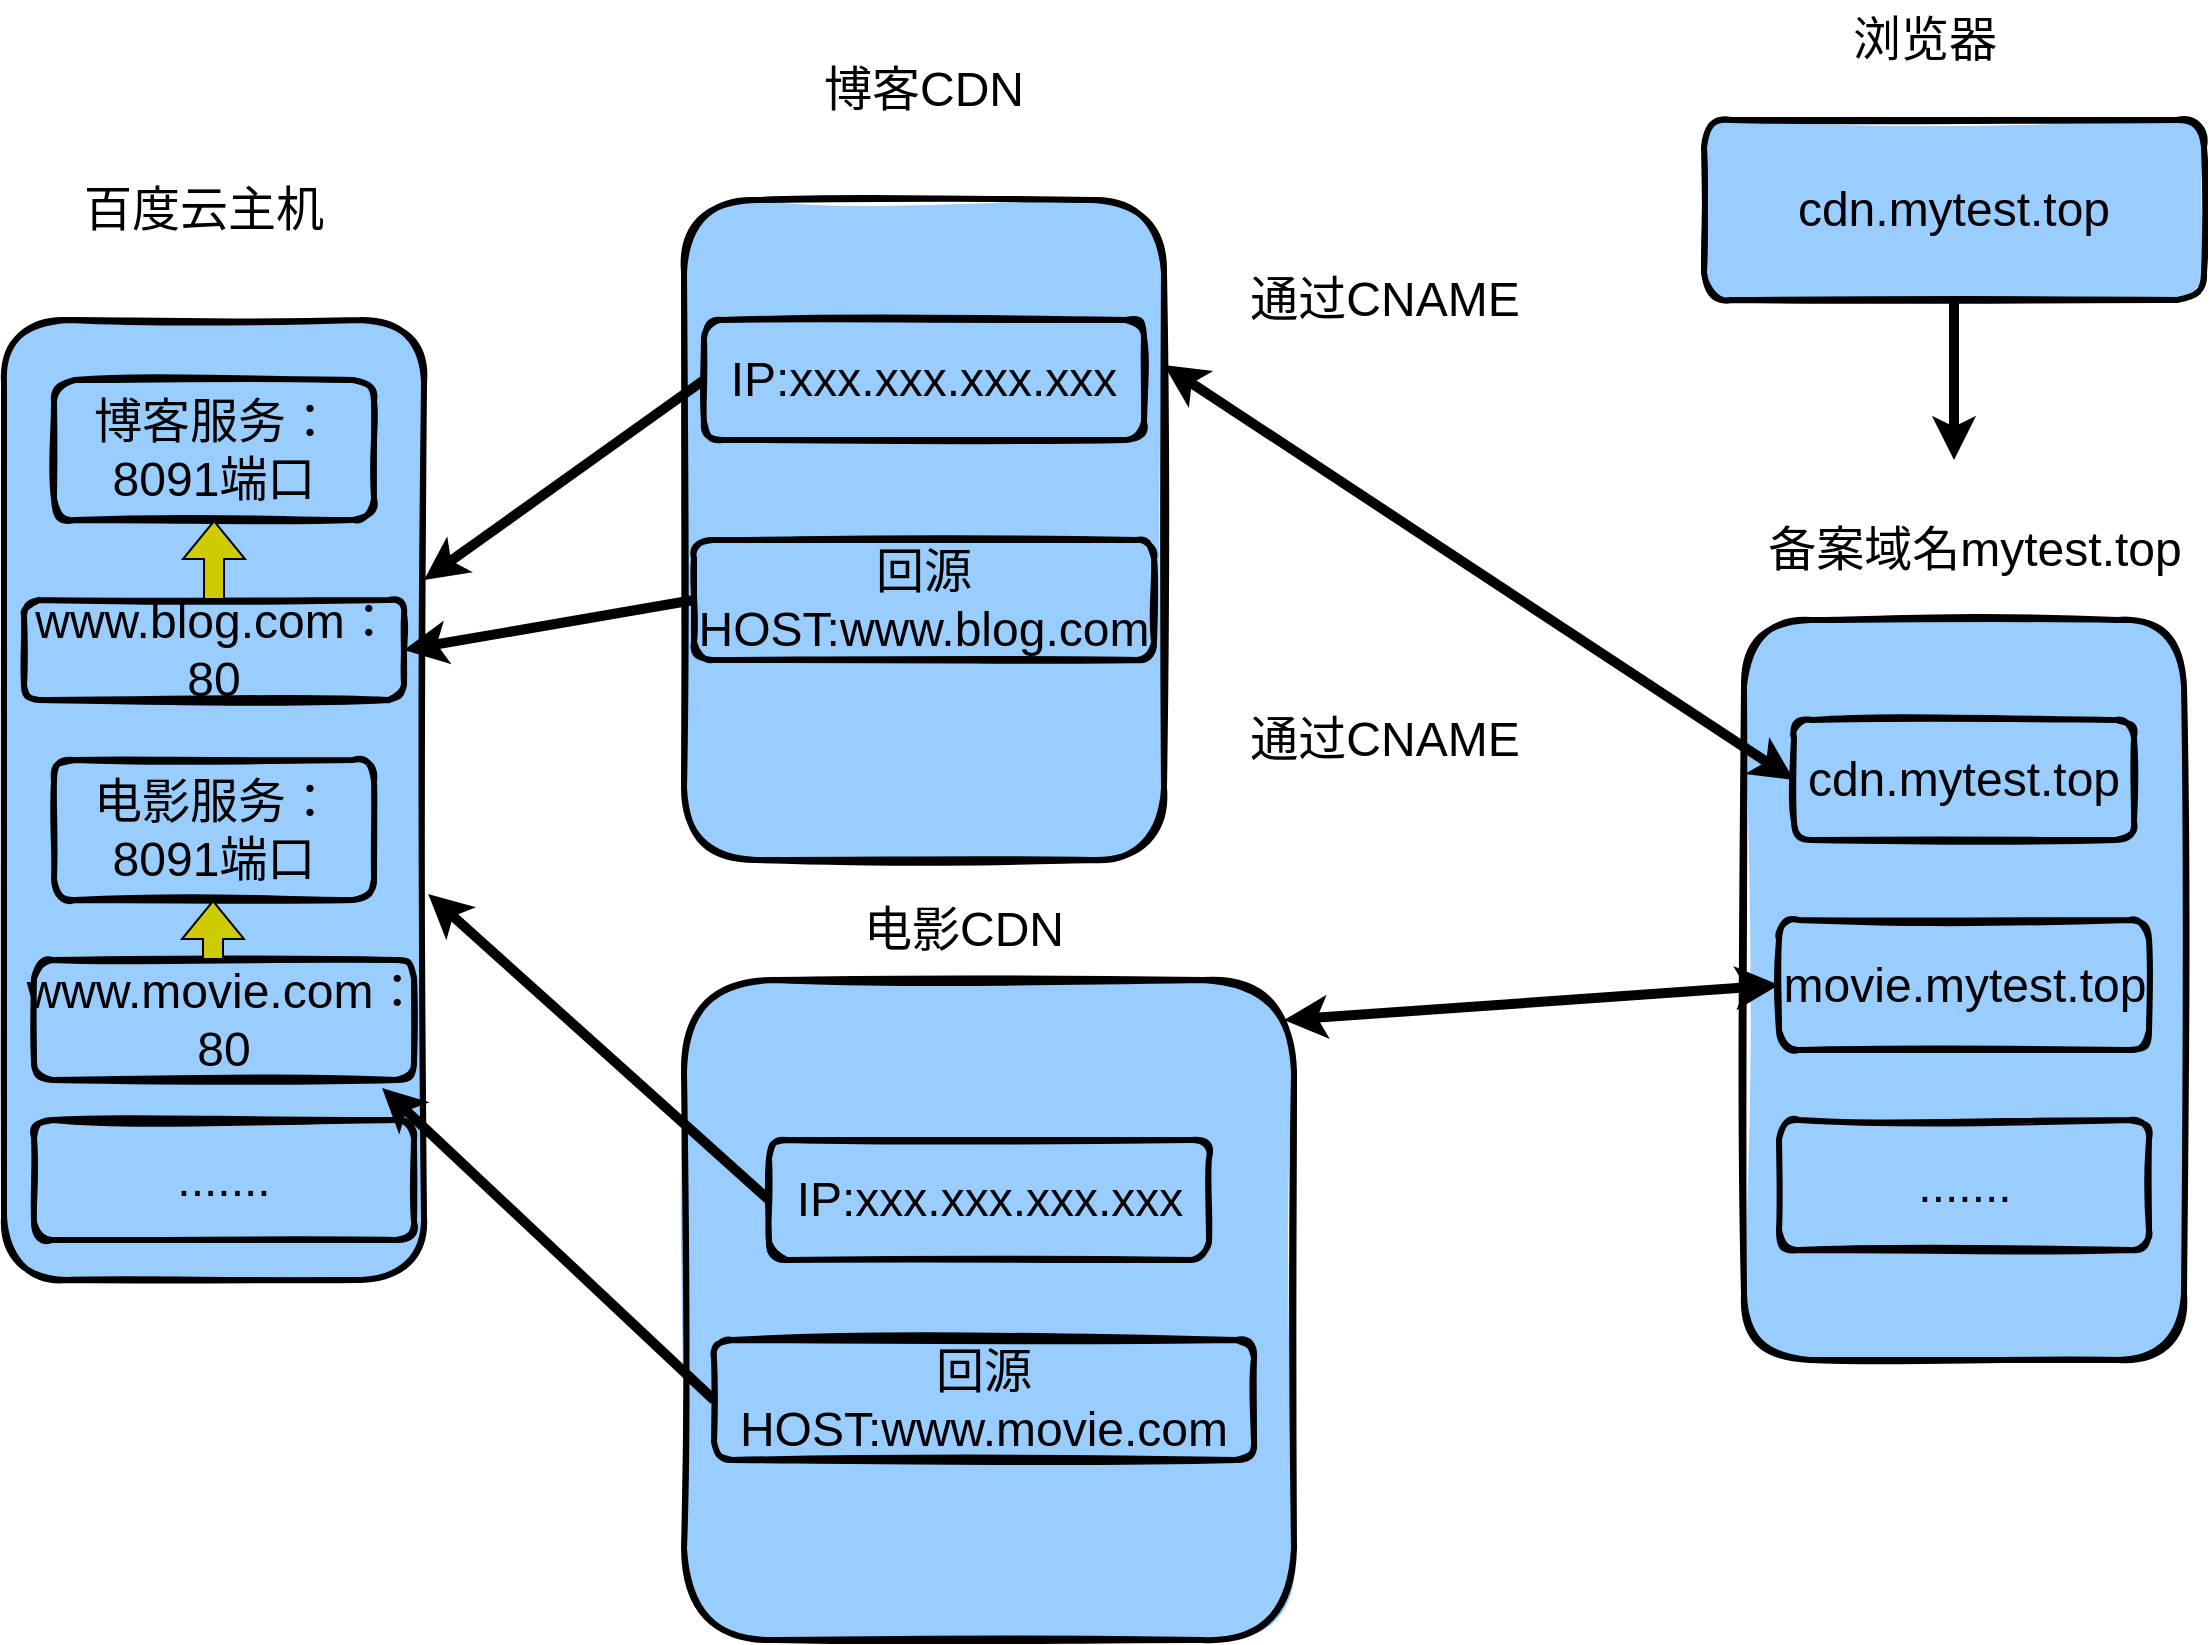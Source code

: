 <mxfile version="20.7.4" type="device"><diagram id="9RsiiaLZF2SvdIRZWEMA" name="第 1 页"><mxGraphModel dx="1098" dy="988" grid="1" gridSize="10" guides="1" tooltips="1" connect="1" arrows="1" fold="1" page="0" pageScale="1" pageWidth="827" pageHeight="1169" math="0" shadow="0"><root><mxCell id="0"/><mxCell id="1" parent="0"/><mxCell id="dMDljavglMM2ZQ6AGk8B-9" value="" style="rounded=1;whiteSpace=wrap;html=1;shadow=0;glass=0;sketch=1;fillStyle=solid;strokeWidth=3;gradientColor=none;fillColor=#99CCFF;" vertex="1" parent="1"><mxGeometry x="40" y="180" width="210" height="480" as="geometry"/></mxCell><mxCell id="dMDljavglMM2ZQ6AGk8B-10" value="&lt;font style=&quot;font-size: 24px;&quot;&gt;百度云主机&lt;/font&gt;" style="text;strokeColor=none;align=center;fillColor=none;html=1;verticalAlign=middle;whiteSpace=wrap;rounded=0;shadow=0;glass=0;sketch=1;fillStyle=solid;strokeWidth=3;" vertex="1" parent="1"><mxGeometry x="70" y="110" width="140" height="30" as="geometry"/></mxCell><mxCell id="dMDljavglMM2ZQ6AGk8B-11" value="www.blog.com：80" style="rounded=1;whiteSpace=wrap;html=1;shadow=0;glass=0;sketch=1;fillStyle=solid;strokeWidth=3;fontSize=24;fillColor=#99CCFF;gradientColor=none;" vertex="1" parent="1"><mxGeometry x="50" y="320" width="190" height="50" as="geometry"/></mxCell><mxCell id="dMDljavglMM2ZQ6AGk8B-12" value="博客服务：8091端口" style="rounded=1;whiteSpace=wrap;html=1;shadow=0;glass=0;sketch=1;fillStyle=solid;strokeWidth=3;fontSize=24;fillColor=#99CCFF;gradientColor=none;" vertex="1" parent="1"><mxGeometry x="65" y="210" width="160" height="70" as="geometry"/></mxCell><mxCell id="dMDljavglMM2ZQ6AGk8B-13" value="www.movie.com：80" style="rounded=1;whiteSpace=wrap;html=1;shadow=0;glass=0;sketch=1;fillStyle=solid;strokeWidth=3;fontSize=24;fillColor=#99CCFF;gradientColor=none;" vertex="1" parent="1"><mxGeometry x="55" y="500" width="190" height="60" as="geometry"/></mxCell><mxCell id="dMDljavglMM2ZQ6AGk8B-14" value="电影服务：8091端口" style="rounded=1;whiteSpace=wrap;html=1;shadow=0;glass=0;sketch=1;fillStyle=solid;strokeWidth=3;fontSize=24;fillColor=#99CCFF;gradientColor=none;" vertex="1" parent="1"><mxGeometry x="65" y="400" width="160" height="70" as="geometry"/></mxCell><mxCell id="dMDljavglMM2ZQ6AGk8B-16" value="......." style="rounded=1;whiteSpace=wrap;html=1;shadow=0;glass=0;sketch=1;fillStyle=solid;strokeWidth=3;fontSize=24;fillColor=#99CCFF;gradientColor=none;" vertex="1" parent="1"><mxGeometry x="55" y="580" width="190" height="60" as="geometry"/></mxCell><mxCell id="dMDljavglMM2ZQ6AGk8B-23" value="" style="shape=flexArrow;endArrow=classic;html=1;rounded=0;fontSize=24;fillColor=#CCCC00;exitX=0.5;exitY=0;exitDx=0;exitDy=0;entryX=0.5;entryY=1;entryDx=0;entryDy=0;" edge="1" parent="1" source="dMDljavglMM2ZQ6AGk8B-11" target="dMDljavglMM2ZQ6AGk8B-12"><mxGeometry width="50" height="50" relative="1" as="geometry"><mxPoint x="130" y="330" as="sourcePoint"/><mxPoint x="180" y="280" as="targetPoint"/></mxGeometry></mxCell><mxCell id="dMDljavglMM2ZQ6AGk8B-25" value="" style="shape=flexArrow;endArrow=classic;html=1;rounded=0;fontSize=24;fillColor=#CCCC00;" edge="1" parent="1"><mxGeometry width="50" height="50" relative="1" as="geometry"><mxPoint x="144.5" y="500" as="sourcePoint"/><mxPoint x="144.5" y="470" as="targetPoint"/></mxGeometry></mxCell><mxCell id="dMDljavglMM2ZQ6AGk8B-28" value="" style="rounded=1;whiteSpace=wrap;html=1;shadow=0;glass=0;sketch=1;fillStyle=solid;strokeWidth=3;fontSize=24;fillColor=#99CCFF;gradientColor=none;" vertex="1" parent="1"><mxGeometry x="380" y="120" width="240" height="330" as="geometry"/></mxCell><mxCell id="dMDljavglMM2ZQ6AGk8B-29" value="&lt;font style=&quot;font-size: 24px;&quot;&gt;博客CDN&lt;/font&gt;" style="text;strokeColor=none;align=center;fillColor=none;html=1;verticalAlign=middle;whiteSpace=wrap;rounded=0;shadow=0;glass=0;sketch=1;fillStyle=solid;strokeWidth=3;" vertex="1" parent="1"><mxGeometry x="430" y="50" width="140" height="30" as="geometry"/></mxCell><mxCell id="dMDljavglMM2ZQ6AGk8B-30" value="IP:xxx.xxx.xxx.xxx" style="rounded=1;whiteSpace=wrap;html=1;shadow=0;glass=0;sketch=1;fillStyle=solid;strokeWidth=3;fontSize=24;fillColor=#99CCFF;gradientColor=none;" vertex="1" parent="1"><mxGeometry x="390" y="180" width="220" height="60" as="geometry"/></mxCell><mxCell id="dMDljavglMM2ZQ6AGk8B-31" value="" style="endArrow=classic;html=1;rounded=0;fontSize=24;fillColor=#CCCC00;exitX=0;exitY=0.5;exitDx=0;exitDy=0;strokeWidth=5;" edge="1" parent="1" source="dMDljavglMM2ZQ6AGk8B-30"><mxGeometry width="50" height="50" relative="1" as="geometry"><mxPoint x="290" y="450" as="sourcePoint"/><mxPoint x="250" y="310" as="targetPoint"/></mxGeometry></mxCell><mxCell id="dMDljavglMM2ZQ6AGk8B-32" value="回源HOST:www.blog.com" style="rounded=1;whiteSpace=wrap;html=1;shadow=0;glass=0;sketch=1;fillStyle=solid;strokeWidth=3;fontSize=24;fillColor=#99CCFF;gradientColor=none;" vertex="1" parent="1"><mxGeometry x="385" y="290" width="230" height="60" as="geometry"/></mxCell><mxCell id="dMDljavglMM2ZQ6AGk8B-37" value="" style="endArrow=classic;html=1;rounded=0;fontSize=24;fillColor=#CCCC00;exitX=0;exitY=0.5;exitDx=0;exitDy=0;strokeWidth=5;entryX=1;entryY=0.5;entryDx=0;entryDy=0;" edge="1" parent="1" source="dMDljavglMM2ZQ6AGk8B-32" target="dMDljavglMM2ZQ6AGk8B-11"><mxGeometry width="50" height="50" relative="1" as="geometry"><mxPoint x="475" y="435" as="sourcePoint"/><mxPoint x="225" y="425" as="targetPoint"/></mxGeometry></mxCell><mxCell id="dMDljavglMM2ZQ6AGk8B-38" value="" style="rounded=1;whiteSpace=wrap;html=1;shadow=0;glass=0;sketch=1;fillStyle=solid;strokeWidth=3;fontSize=24;fillColor=#99CCFF;gradientColor=none;" vertex="1" parent="1"><mxGeometry x="380" y="510" width="305" height="330" as="geometry"/></mxCell><mxCell id="dMDljavglMM2ZQ6AGk8B-39" value="&lt;font style=&quot;font-size: 24px;&quot;&gt;电影CDN&lt;/font&gt;" style="text;strokeColor=none;align=center;fillColor=none;html=1;verticalAlign=middle;whiteSpace=wrap;rounded=0;shadow=0;glass=0;sketch=1;fillStyle=solid;strokeWidth=3;" vertex="1" parent="1"><mxGeometry x="450" y="470" width="140" height="30" as="geometry"/></mxCell><mxCell id="dMDljavglMM2ZQ6AGk8B-40" value="IP:xxx.xxx.xxx.xxx" style="rounded=1;whiteSpace=wrap;html=1;shadow=0;glass=0;sketch=1;fillStyle=solid;strokeWidth=3;fontSize=24;fillColor=#99CCFF;gradientColor=none;" vertex="1" parent="1"><mxGeometry x="422.5" y="590" width="220" height="60" as="geometry"/></mxCell><mxCell id="dMDljavglMM2ZQ6AGk8B-41" value="回源HOST:www.movie.com" style="rounded=1;whiteSpace=wrap;html=1;shadow=0;glass=0;sketch=1;fillStyle=solid;strokeWidth=3;fontSize=24;fillColor=#99CCFF;gradientColor=none;" vertex="1" parent="1"><mxGeometry x="395" y="690" width="270" height="60" as="geometry"/></mxCell><mxCell id="dMDljavglMM2ZQ6AGk8B-42" value="" style="endArrow=classic;html=1;rounded=0;fontSize=24;fillColor=#CCCC00;exitX=0;exitY=0.5;exitDx=0;exitDy=0;strokeWidth=5;entryX=1.01;entryY=0.598;entryDx=0;entryDy=0;entryPerimeter=0;" edge="1" parent="1" source="dMDljavglMM2ZQ6AGk8B-40" target="dMDljavglMM2ZQ6AGk8B-9"><mxGeometry width="50" height="50" relative="1" as="geometry"><mxPoint x="350" y="670" as="sourcePoint"/><mxPoint x="210" y="770" as="targetPoint"/></mxGeometry></mxCell><mxCell id="dMDljavglMM2ZQ6AGk8B-43" value="" style="endArrow=classic;html=1;rounded=0;fontSize=24;fillColor=#CCCC00;exitX=0;exitY=0.5;exitDx=0;exitDy=0;strokeWidth=5;entryX=0.916;entryY=1.067;entryDx=0;entryDy=0;entryPerimeter=0;" edge="1" parent="1" source="dMDljavglMM2ZQ6AGk8B-41" target="dMDljavglMM2ZQ6AGk8B-13"><mxGeometry width="50" height="50" relative="1" as="geometry"><mxPoint x="407.9" y="772.96" as="sourcePoint"/><mxPoint x="230.0" y="560" as="targetPoint"/></mxGeometry></mxCell><mxCell id="dMDljavglMM2ZQ6AGk8B-46" value="" style="rounded=1;whiteSpace=wrap;html=1;shadow=0;glass=0;sketch=1;fillStyle=solid;strokeWidth=3;fontSize=36;fillColor=#99CCFF;gradientColor=none;" vertex="1" parent="1"><mxGeometry x="910" y="330" width="220" height="370" as="geometry"/></mxCell><mxCell id="dMDljavglMM2ZQ6AGk8B-48" value="&lt;font style=&quot;font-size: 24px;&quot;&gt;备案域名mytest.top&lt;/font&gt;" style="text;html=1;align=center;verticalAlign=middle;resizable=0;points=[];autosize=1;strokeColor=none;fillColor=none;fontSize=36;" vertex="1" parent="1"><mxGeometry x="910" y="260" width="230" height="60" as="geometry"/></mxCell><mxCell id="dMDljavglMM2ZQ6AGk8B-49" value="cdn.mytest.top" style="rounded=1;whiteSpace=wrap;html=1;shadow=0;glass=0;sketch=1;fillStyle=solid;strokeWidth=3;fontSize=24;fillColor=#99CCFF;gradientColor=none;" vertex="1" parent="1"><mxGeometry x="935" y="380" width="170" height="60" as="geometry"/></mxCell><mxCell id="dMDljavglMM2ZQ6AGk8B-50" value="movie.mytest.top" style="rounded=1;whiteSpace=wrap;html=1;shadow=0;glass=0;sketch=1;fillStyle=solid;strokeWidth=3;fontSize=24;fillColor=#99CCFF;gradientColor=none;" vertex="1" parent="1"><mxGeometry x="927.5" y="480" width="185" height="65" as="geometry"/></mxCell><mxCell id="dMDljavglMM2ZQ6AGk8B-52" value="......." style="rounded=1;whiteSpace=wrap;html=1;shadow=0;glass=0;sketch=1;fillStyle=solid;strokeWidth=3;fontSize=24;fillColor=#99CCFF;gradientColor=none;" vertex="1" parent="1"><mxGeometry x="927.5" y="580" width="185" height="65" as="geometry"/></mxCell><mxCell id="dMDljavglMM2ZQ6AGk8B-54" value="通过CNAME" style="text;html=1;align=center;verticalAlign=middle;resizable=0;points=[];autosize=1;strokeColor=none;fillColor=none;fontSize=24;shadow=0;glass=0;sketch=1;fillStyle=solid;strokeWidth=3;" vertex="1" parent="1"><mxGeometry x="650" y="150" width="160" height="40" as="geometry"/></mxCell><mxCell id="dMDljavglMM2ZQ6AGk8B-56" value="通过CNAME" style="text;html=1;align=center;verticalAlign=middle;resizable=0;points=[];autosize=1;strokeColor=none;fillColor=none;fontSize=24;" vertex="1" parent="1"><mxGeometry x="650" y="370" width="160" height="40" as="geometry"/></mxCell><mxCell id="dMDljavglMM2ZQ6AGk8B-57" value="cdn.mytest.top" style="rounded=1;whiteSpace=wrap;html=1;shadow=0;glass=0;sketch=1;fillStyle=solid;strokeWidth=3;fontSize=24;fillColor=#99CCFF;gradientColor=none;" vertex="1" parent="1"><mxGeometry x="890" y="80" width="250" height="90" as="geometry"/></mxCell><mxCell id="dMDljavglMM2ZQ6AGk8B-58" value="浏览器" style="text;html=1;align=center;verticalAlign=middle;resizable=0;points=[];autosize=1;strokeColor=none;fillColor=none;fontSize=24;" vertex="1" parent="1"><mxGeometry x="950" y="20" width="100" height="40" as="geometry"/></mxCell><mxCell id="dMDljavglMM2ZQ6AGk8B-61" value="" style="endArrow=classic;startArrow=classic;html=1;rounded=0;strokeWidth=5;fontSize=24;fillColor=#CCCC00;entryX=0;entryY=0.5;entryDx=0;entryDy=0;exitX=1;exitY=0.25;exitDx=0;exitDy=0;" edge="1" parent="1" source="dMDljavglMM2ZQ6AGk8B-28" target="dMDljavglMM2ZQ6AGk8B-49"><mxGeometry width="50" height="50" relative="1" as="geometry"><mxPoint x="630" y="210" as="sourcePoint"/><mxPoint x="830" y="220" as="targetPoint"/></mxGeometry></mxCell><mxCell id="dMDljavglMM2ZQ6AGk8B-62" value="" style="endArrow=classic;startArrow=classic;html=1;rounded=0;strokeWidth=5;fontSize=24;fillColor=#CCCC00;entryX=0;entryY=0.5;entryDx=0;entryDy=0;" edge="1" parent="1" target="dMDljavglMM2ZQ6AGk8B-50"><mxGeometry width="50" height="50" relative="1" as="geometry"><mxPoint x="680" y="530" as="sourcePoint"/><mxPoint x="870" y="370" as="targetPoint"/></mxGeometry></mxCell><mxCell id="dMDljavglMM2ZQ6AGk8B-63" value="" style="endArrow=classic;html=1;rounded=0;fontSize=24;fillColor=#CCCC00;exitX=0.5;exitY=1;exitDx=0;exitDy=0;strokeWidth=5;" edge="1" parent="1" source="dMDljavglMM2ZQ6AGk8B-57"><mxGeometry width="50" height="50" relative="1" as="geometry"><mxPoint x="1025" y="200" as="sourcePoint"/><mxPoint x="1015" y="250" as="targetPoint"/></mxGeometry></mxCell></root></mxGraphModel></diagram></mxfile>